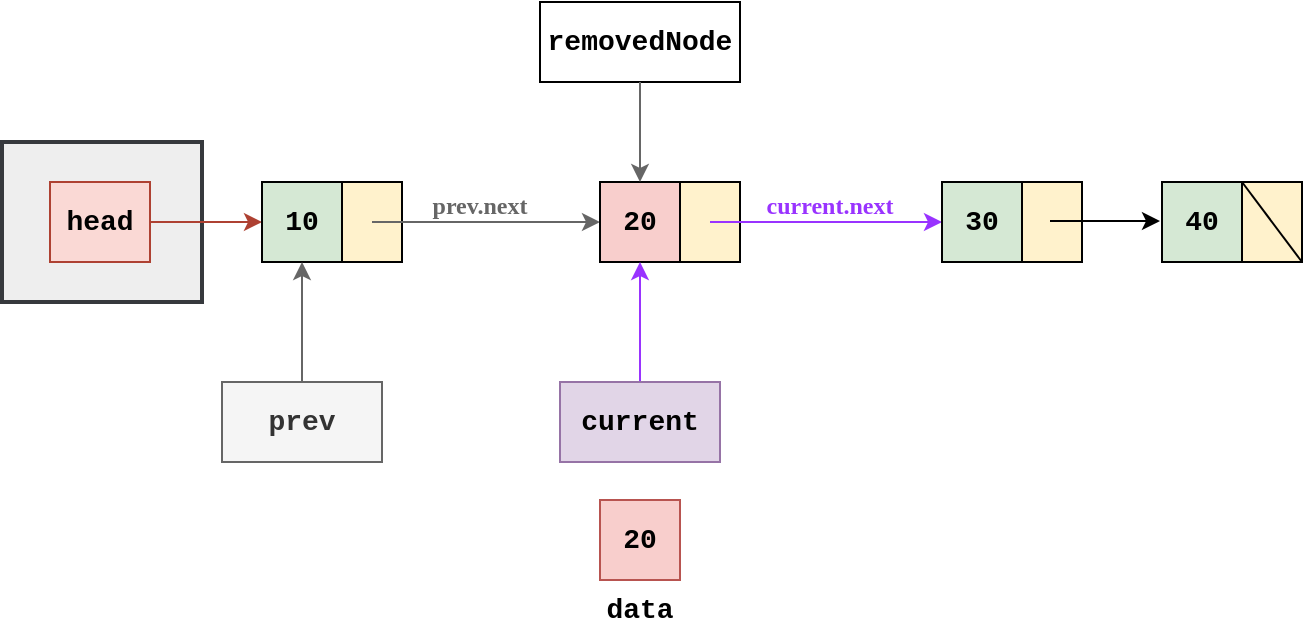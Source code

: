 <mxfile version="28.1.2">
  <diagram name="Página-1" id="jQoiph2c1nl-3ZJ2nl2n">
    <mxGraphModel dx="872" dy="537" grid="1" gridSize="10" guides="1" tooltips="1" connect="1" arrows="1" fold="1" page="1" pageScale="1" pageWidth="827" pageHeight="1169" math="0" shadow="0">
      <root>
        <mxCell id="0" />
        <mxCell id="1" parent="0" />
        <mxCell id="_NtyxQ0_7e0Htwn68GD2-7" value="" style="rounded=0;whiteSpace=wrap;html=1;fillColor=#eeeeee;strokeColor=#36393D;strokeWidth=2;" parent="1" vertex="1">
          <mxGeometry x="50" y="250" width="100" height="80" as="geometry" />
        </mxCell>
        <mxCell id="_NtyxQ0_7e0Htwn68GD2-2" value="&lt;font style=&quot;font-size: 14px;&quot; face=&quot;Courier New&quot;&gt;&lt;b&gt;head&lt;/b&gt;&lt;/font&gt;" style="rounded=0;whiteSpace=wrap;html=1;fillColor=#fad9d5;strokeColor=#ae4132;" parent="1" vertex="1">
          <mxGeometry x="74" y="270" width="50" height="40" as="geometry" />
        </mxCell>
        <mxCell id="_NtyxQ0_7e0Htwn68GD2-6" value="" style="endArrow=classic;html=1;rounded=0;exitX=1;exitY=0.5;exitDx=0;exitDy=0;strokeColor=#AE4132;entryX=0;entryY=0.5;entryDx=0;entryDy=0;" parent="1" source="_NtyxQ0_7e0Htwn68GD2-2" target="3QNwfG33OlBaRYiH3SOb-1" edge="1">
          <mxGeometry width="50" height="50" relative="1" as="geometry">
            <mxPoint x="270" y="410" as="sourcePoint" />
            <mxPoint x="220" y="290" as="targetPoint" />
          </mxGeometry>
        </mxCell>
        <mxCell id="3QNwfG33OlBaRYiH3SOb-1" value="&lt;font face=&quot;Courier New&quot;&gt;&lt;span style=&quot;font-size: 14px;&quot;&gt;&lt;b&gt;10&lt;/b&gt;&lt;/span&gt;&lt;/font&gt;" style="rounded=0;whiteSpace=wrap;html=1;fillColor=#d5e8d4;strokeColor=#000000;" parent="1" vertex="1">
          <mxGeometry x="180" y="270" width="40" height="40" as="geometry" />
        </mxCell>
        <mxCell id="3QNwfG33OlBaRYiH3SOb-2" value="" style="rounded=0;whiteSpace=wrap;html=1;fillColor=#fff2cc;strokeColor=#000000;" parent="1" vertex="1">
          <mxGeometry x="220" y="270" width="30" height="40" as="geometry" />
        </mxCell>
        <mxCell id="3QNwfG33OlBaRYiH3SOb-5" value="" style="endArrow=classic;html=1;rounded=0;entryX=0;entryY=0.5;entryDx=0;entryDy=0;strokeColor=#666666;" parent="1" edge="1" target="3QNwfG33OlBaRYiH3SOb-8">
          <mxGeometry width="50" height="50" relative="1" as="geometry">
            <mxPoint x="235" y="290" as="sourcePoint" />
            <mxPoint x="290" y="290" as="targetPoint" />
          </mxGeometry>
        </mxCell>
        <mxCell id="3QNwfG33OlBaRYiH3SOb-8" value="&lt;font face=&quot;Courier New&quot;&gt;&lt;span style=&quot;font-size: 14px;&quot;&gt;&lt;b&gt;20&lt;/b&gt;&lt;/span&gt;&lt;/font&gt;" style="rounded=0;whiteSpace=wrap;html=1;fillColor=#f8cecc;strokeColor=#000000;" parent="1" vertex="1">
          <mxGeometry x="349" y="270" width="40" height="40" as="geometry" />
        </mxCell>
        <mxCell id="3QNwfG33OlBaRYiH3SOb-9" value="" style="rounded=0;whiteSpace=wrap;html=1;fillColor=#fff2cc;strokeColor=#000000;" parent="1" vertex="1">
          <mxGeometry x="389" y="270" width="30" height="40" as="geometry" />
        </mxCell>
        <mxCell id="3QNwfG33OlBaRYiH3SOb-10" value="" style="endArrow=classic;html=1;rounded=0;entryX=0;entryY=0.5;entryDx=0;entryDy=0;strokeColor=#9933FF;" parent="1" edge="1" target="3QNwfG33OlBaRYiH3SOb-11">
          <mxGeometry width="50" height="50" relative="1" as="geometry">
            <mxPoint x="404" y="290" as="sourcePoint" />
            <mxPoint x="459" y="290" as="targetPoint" />
          </mxGeometry>
        </mxCell>
        <mxCell id="3QNwfG33OlBaRYiH3SOb-11" value="&lt;font face=&quot;Courier New&quot;&gt;&lt;span style=&quot;font-size: 14px;&quot;&gt;&lt;b&gt;30&lt;/b&gt;&lt;/span&gt;&lt;/font&gt;" style="rounded=0;whiteSpace=wrap;html=1;fillColor=#d5e8d4;strokeColor=#000000;" parent="1" vertex="1">
          <mxGeometry x="520" y="270" width="40" height="40" as="geometry" />
        </mxCell>
        <mxCell id="3QNwfG33OlBaRYiH3SOb-12" value="" style="rounded=0;whiteSpace=wrap;html=1;fillColor=#fff2cc;strokeColor=#000000;" parent="1" vertex="1">
          <mxGeometry x="560" y="270" width="30" height="40" as="geometry" />
        </mxCell>
        <mxCell id="rn9nRXQhYf9IObCMmKqG-2" value="" style="endArrow=classic;html=1;rounded=0;strokeColor=#9933FF;entryX=0.5;entryY=1;entryDx=0;entryDy=0;" parent="1" source="rn9nRXQhYf9IObCMmKqG-1" target="3QNwfG33OlBaRYiH3SOb-8" edge="1">
          <mxGeometry width="50" height="50" relative="1" as="geometry">
            <mxPoint x="479" y="410" as="sourcePoint" />
            <mxPoint x="479" y="310" as="targetPoint" />
          </mxGeometry>
        </mxCell>
        <mxCell id="rn9nRXQhYf9IObCMmKqG-1" value="&lt;font style=&quot;font-size: 14px;&quot; face=&quot;Courier New&quot;&gt;&lt;b&gt;current&lt;/b&gt;&lt;/font&gt;" style="rounded=0;whiteSpace=wrap;html=1;fillColor=#e1d5e7;strokeColor=#9673a6;" parent="1" vertex="1">
          <mxGeometry x="329" y="370" width="80" height="40" as="geometry" />
        </mxCell>
        <mxCell id="fni0oGq10wlxoXj5UCXv-1" value="&lt;font face=&quot;Courier New&quot;&gt;&lt;span style=&quot;font-size: 14px;&quot;&gt;&lt;b&gt;40&lt;/b&gt;&lt;/span&gt;&lt;/font&gt;" style="rounded=0;whiteSpace=wrap;html=1;fillColor=#d5e8d4;strokeColor=#000000;" parent="1" vertex="1">
          <mxGeometry x="630" y="270" width="40" height="40" as="geometry" />
        </mxCell>
        <mxCell id="fni0oGq10wlxoXj5UCXv-2" value="" style="rounded=0;whiteSpace=wrap;html=1;fillColor=#fff2cc;strokeColor=#000000;" parent="1" vertex="1">
          <mxGeometry x="670" y="270" width="30" height="40" as="geometry" />
        </mxCell>
        <mxCell id="fni0oGq10wlxoXj5UCXv-3" value="" style="endArrow=none;html=1;rounded=0;exitX=1;exitY=1;exitDx=0;exitDy=0;entryX=0;entryY=0;entryDx=0;entryDy=0;exitPerimeter=0;" parent="1" source="fni0oGq10wlxoXj5UCXv-2" target="fni0oGq10wlxoXj5UCXv-2" edge="1">
          <mxGeometry width="50" height="50" relative="1" as="geometry">
            <mxPoint x="720" y="300" as="sourcePoint" />
            <mxPoint x="770" y="250" as="targetPoint" />
          </mxGeometry>
        </mxCell>
        <mxCell id="fni0oGq10wlxoXj5UCXv-6" value="&lt;font style=&quot;font-size: 14px;&quot; face=&quot;Courier New&quot;&gt;&lt;b&gt;prev&lt;/b&gt;&lt;/font&gt;" style="rounded=0;whiteSpace=wrap;html=1;fillColor=#f5f5f5;strokeColor=#666666;fontColor=#333333;" parent="1" vertex="1">
          <mxGeometry x="160" y="370" width="80" height="40" as="geometry" />
        </mxCell>
        <mxCell id="fni0oGq10wlxoXj5UCXv-7" value="" style="endArrow=classic;html=1;rounded=0;strokeColor=#666666;exitX=0.5;exitY=0;exitDx=0;exitDy=0;" parent="1" source="fni0oGq10wlxoXj5UCXv-6" edge="1">
          <mxGeometry width="50" height="50" relative="1" as="geometry">
            <mxPoint x="600" y="320" as="sourcePoint" />
            <mxPoint x="200" y="310" as="targetPoint" />
          </mxGeometry>
        </mxCell>
        <mxCell id="l_FOMN2Unb6uhz1o4c3f-1" value="" style="endArrow=classic;html=1;rounded=0;" parent="1" edge="1">
          <mxGeometry width="50" height="50" relative="1" as="geometry">
            <mxPoint x="574" y="289.5" as="sourcePoint" />
            <mxPoint x="629" y="289.5" as="targetPoint" />
          </mxGeometry>
        </mxCell>
        <mxCell id="l_FOMN2Unb6uhz1o4c3f-2" value="&lt;font face=&quot;Courier New&quot;&gt;&lt;span style=&quot;font-size: 14px;&quot;&gt;&lt;b&gt;20&lt;/b&gt;&lt;/span&gt;&lt;/font&gt;" style="rounded=0;whiteSpace=wrap;html=1;fillColor=#f8cecc;strokeColor=#b85450;" parent="1" vertex="1">
          <mxGeometry x="349" y="429" width="40" height="40" as="geometry" />
        </mxCell>
        <mxCell id="l_FOMN2Unb6uhz1o4c3f-4" value="&lt;font style=&quot;font-size: 14px;&quot; face=&quot;Courier New&quot;&gt;&lt;b&gt;removedNode&lt;/b&gt;&lt;/font&gt;" style="rounded=0;whiteSpace=wrap;html=1;" parent="1" vertex="1">
          <mxGeometry x="319" y="180" width="100" height="40" as="geometry" />
        </mxCell>
        <mxCell id="l_FOMN2Unb6uhz1o4c3f-5" value="&lt;font face=&quot;Courier New&quot; style=&quot;font-size: 14px;&quot;&gt;&lt;b&gt;data&lt;/b&gt;&lt;/font&gt;" style="text;html=1;align=center;verticalAlign=middle;whiteSpace=wrap;rounded=0;" parent="1" vertex="1">
          <mxGeometry x="339" y="469" width="60" height="30" as="geometry" />
        </mxCell>
        <mxCell id="l_FOMN2Unb6uhz1o4c3f-6" value="" style="endArrow=classic;html=1;rounded=0;strokeColor=#666666;exitX=0.5;exitY=1;exitDx=0;exitDy=0;entryX=0.5;entryY=0;entryDx=0;entryDy=0;" parent="1" source="l_FOMN2Unb6uhz1o4c3f-4" target="3QNwfG33OlBaRYiH3SOb-8" edge="1">
          <mxGeometry width="50" height="50" relative="1" as="geometry">
            <mxPoint x="368.5" y="270" as="sourcePoint" />
            <mxPoint x="469" y="230" as="targetPoint" />
          </mxGeometry>
        </mxCell>
        <mxCell id="T4r53ZicToAz-iLEs4Qi-1" value="&lt;b&gt;&lt;font style=&quot;color: rgb(102, 102, 102);&quot; face=&quot;Comic Sans MS&quot;&gt;prev.next&lt;/font&gt;&lt;/b&gt;" style="text;html=1;align=center;verticalAlign=middle;whiteSpace=wrap;rounded=0;" vertex="1" parent="1">
          <mxGeometry x="259" y="267" width="60" height="30" as="geometry" />
        </mxCell>
        <mxCell id="T4r53ZicToAz-iLEs4Qi-2" value="&lt;b&gt;&lt;font style=&quot;color: rgb(153, 51, 255);&quot; face=&quot;Comic Sans MS&quot;&gt;current.next&lt;/font&gt;&lt;/b&gt;" style="text;html=1;align=center;verticalAlign=middle;whiteSpace=wrap;rounded=0;" vertex="1" parent="1">
          <mxGeometry x="419" y="267" width="90" height="30" as="geometry" />
        </mxCell>
      </root>
    </mxGraphModel>
  </diagram>
</mxfile>
